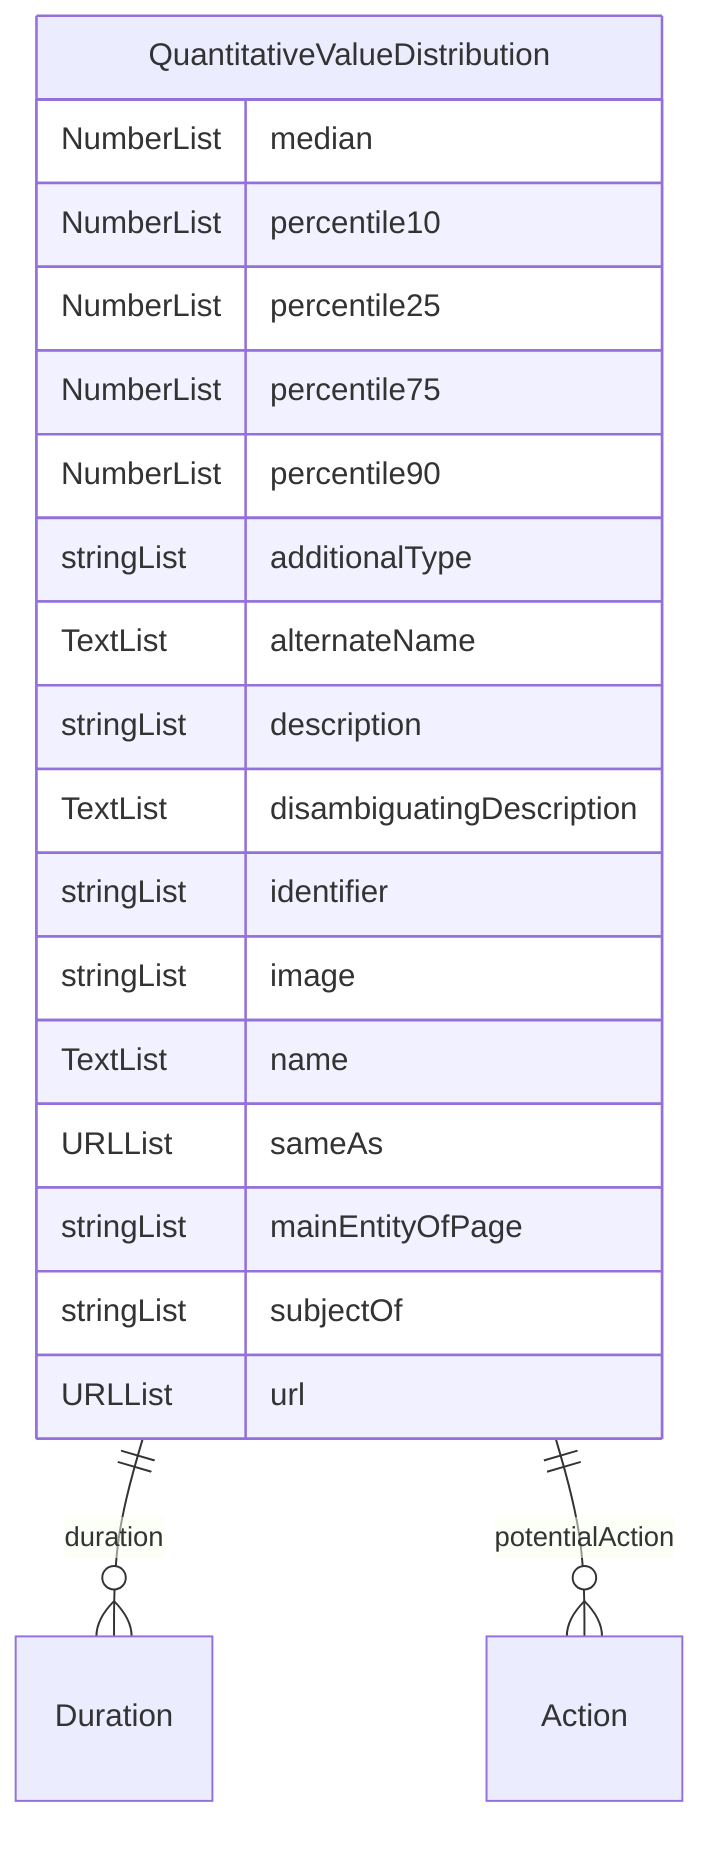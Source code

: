 erDiagram
QuantitativeValueDistribution {
    NumberList median  
    NumberList percentile10  
    NumberList percentile25  
    NumberList percentile75  
    NumberList percentile90  
    stringList additionalType  
    TextList alternateName  
    stringList description  
    TextList disambiguatingDescription  
    stringList identifier  
    stringList image  
    TextList name  
    URLList sameAs  
    stringList mainEntityOfPage  
    stringList subjectOf  
    URLList url  
}

QuantitativeValueDistribution ||--}o Duration : "duration"
QuantitativeValueDistribution ||--}o Action : "potentialAction"